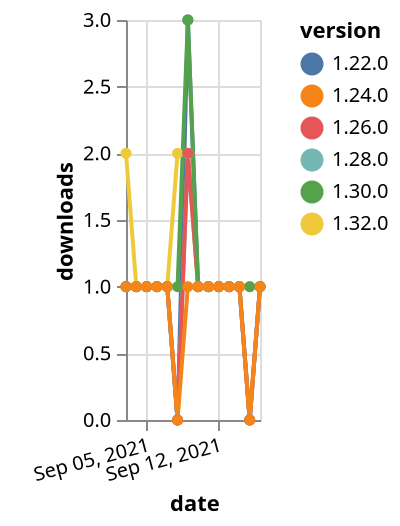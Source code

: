 {"$schema": "https://vega.github.io/schema/vega-lite/v5.json", "description": "A simple bar chart with embedded data.", "data": {"values": [{"date": "2021-09-03", "total": 116, "delta": 2, "version": "1.32.0"}, {"date": "2021-09-04", "total": 117, "delta": 1, "version": "1.32.0"}, {"date": "2021-09-05", "total": 118, "delta": 1, "version": "1.32.0"}, {"date": "2021-09-06", "total": 119, "delta": 1, "version": "1.32.0"}, {"date": "2021-09-07", "total": 120, "delta": 1, "version": "1.32.0"}, {"date": "2021-09-08", "total": 122, "delta": 2, "version": "1.32.0"}, {"date": "2021-09-09", "total": 124, "delta": 2, "version": "1.32.0"}, {"date": "2021-09-10", "total": 125, "delta": 1, "version": "1.32.0"}, {"date": "2021-09-11", "total": 126, "delta": 1, "version": "1.32.0"}, {"date": "2021-09-12", "total": 127, "delta": 1, "version": "1.32.0"}, {"date": "2021-09-13", "total": 128, "delta": 1, "version": "1.32.0"}, {"date": "2021-09-14", "total": 129, "delta": 1, "version": "1.32.0"}, {"date": "2021-09-15", "total": 130, "delta": 1, "version": "1.32.0"}, {"date": "2021-09-16", "total": 131, "delta": 1, "version": "1.32.0"}, {"date": "2021-09-03", "total": 218, "delta": 1, "version": "1.22.0"}, {"date": "2021-09-04", "total": 219, "delta": 1, "version": "1.22.0"}, {"date": "2021-09-05", "total": 220, "delta": 1, "version": "1.22.0"}, {"date": "2021-09-06", "total": 221, "delta": 1, "version": "1.22.0"}, {"date": "2021-09-07", "total": 222, "delta": 1, "version": "1.22.0"}, {"date": "2021-09-08", "total": 222, "delta": 0, "version": "1.22.0"}, {"date": "2021-09-09", "total": 225, "delta": 3, "version": "1.22.0"}, {"date": "2021-09-10", "total": 226, "delta": 1, "version": "1.22.0"}, {"date": "2021-09-11", "total": 227, "delta": 1, "version": "1.22.0"}, {"date": "2021-09-12", "total": 228, "delta": 1, "version": "1.22.0"}, {"date": "2021-09-13", "total": 229, "delta": 1, "version": "1.22.0"}, {"date": "2021-09-14", "total": 230, "delta": 1, "version": "1.22.0"}, {"date": "2021-09-15", "total": 230, "delta": 0, "version": "1.22.0"}, {"date": "2021-09-16", "total": 231, "delta": 1, "version": "1.22.0"}, {"date": "2021-09-03", "total": 139, "delta": 1, "version": "1.28.0"}, {"date": "2021-09-04", "total": 140, "delta": 1, "version": "1.28.0"}, {"date": "2021-09-05", "total": 141, "delta": 1, "version": "1.28.0"}, {"date": "2021-09-06", "total": 142, "delta": 1, "version": "1.28.0"}, {"date": "2021-09-07", "total": 143, "delta": 1, "version": "1.28.0"}, {"date": "2021-09-08", "total": 143, "delta": 0, "version": "1.28.0"}, {"date": "2021-09-09", "total": 145, "delta": 2, "version": "1.28.0"}, {"date": "2021-09-10", "total": 146, "delta": 1, "version": "1.28.0"}, {"date": "2021-09-11", "total": 147, "delta": 1, "version": "1.28.0"}, {"date": "2021-09-12", "total": 148, "delta": 1, "version": "1.28.0"}, {"date": "2021-09-13", "total": 149, "delta": 1, "version": "1.28.0"}, {"date": "2021-09-14", "total": 150, "delta": 1, "version": "1.28.0"}, {"date": "2021-09-15", "total": 150, "delta": 0, "version": "1.28.0"}, {"date": "2021-09-16", "total": 151, "delta": 1, "version": "1.28.0"}, {"date": "2021-09-03", "total": 178, "delta": 1, "version": "1.26.0"}, {"date": "2021-09-04", "total": 179, "delta": 1, "version": "1.26.0"}, {"date": "2021-09-05", "total": 180, "delta": 1, "version": "1.26.0"}, {"date": "2021-09-06", "total": 181, "delta": 1, "version": "1.26.0"}, {"date": "2021-09-07", "total": 182, "delta": 1, "version": "1.26.0"}, {"date": "2021-09-08", "total": 182, "delta": 0, "version": "1.26.0"}, {"date": "2021-09-09", "total": 184, "delta": 2, "version": "1.26.0"}, {"date": "2021-09-10", "total": 185, "delta": 1, "version": "1.26.0"}, {"date": "2021-09-11", "total": 186, "delta": 1, "version": "1.26.0"}, {"date": "2021-09-12", "total": 187, "delta": 1, "version": "1.26.0"}, {"date": "2021-09-13", "total": 188, "delta": 1, "version": "1.26.0"}, {"date": "2021-09-14", "total": 189, "delta": 1, "version": "1.26.0"}, {"date": "2021-09-15", "total": 189, "delta": 0, "version": "1.26.0"}, {"date": "2021-09-16", "total": 190, "delta": 1, "version": "1.26.0"}, {"date": "2021-09-03", "total": 158, "delta": 1, "version": "1.30.0"}, {"date": "2021-09-04", "total": 159, "delta": 1, "version": "1.30.0"}, {"date": "2021-09-05", "total": 160, "delta": 1, "version": "1.30.0"}, {"date": "2021-09-06", "total": 161, "delta": 1, "version": "1.30.0"}, {"date": "2021-09-07", "total": 162, "delta": 1, "version": "1.30.0"}, {"date": "2021-09-08", "total": 163, "delta": 1, "version": "1.30.0"}, {"date": "2021-09-09", "total": 166, "delta": 3, "version": "1.30.0"}, {"date": "2021-09-10", "total": 167, "delta": 1, "version": "1.30.0"}, {"date": "2021-09-11", "total": 168, "delta": 1, "version": "1.30.0"}, {"date": "2021-09-12", "total": 169, "delta": 1, "version": "1.30.0"}, {"date": "2021-09-13", "total": 170, "delta": 1, "version": "1.30.0"}, {"date": "2021-09-14", "total": 171, "delta": 1, "version": "1.30.0"}, {"date": "2021-09-15", "total": 172, "delta": 1, "version": "1.30.0"}, {"date": "2021-09-16", "total": 173, "delta": 1, "version": "1.30.0"}, {"date": "2021-09-03", "total": 182, "delta": 1, "version": "1.24.0"}, {"date": "2021-09-04", "total": 183, "delta": 1, "version": "1.24.0"}, {"date": "2021-09-05", "total": 184, "delta": 1, "version": "1.24.0"}, {"date": "2021-09-06", "total": 185, "delta": 1, "version": "1.24.0"}, {"date": "2021-09-07", "total": 186, "delta": 1, "version": "1.24.0"}, {"date": "2021-09-08", "total": 186, "delta": 0, "version": "1.24.0"}, {"date": "2021-09-09", "total": 187, "delta": 1, "version": "1.24.0"}, {"date": "2021-09-10", "total": 188, "delta": 1, "version": "1.24.0"}, {"date": "2021-09-11", "total": 189, "delta": 1, "version": "1.24.0"}, {"date": "2021-09-12", "total": 190, "delta": 1, "version": "1.24.0"}, {"date": "2021-09-13", "total": 191, "delta": 1, "version": "1.24.0"}, {"date": "2021-09-14", "total": 192, "delta": 1, "version": "1.24.0"}, {"date": "2021-09-15", "total": 192, "delta": 0, "version": "1.24.0"}, {"date": "2021-09-16", "total": 193, "delta": 1, "version": "1.24.0"}]}, "width": "container", "mark": {"type": "line", "point": {"filled": true}}, "encoding": {"x": {"field": "date", "type": "temporal", "timeUnit": "yearmonthdate", "title": "date", "axis": {"labelAngle": -15}}, "y": {"field": "delta", "type": "quantitative", "title": "downloads"}, "color": {"field": "version", "type": "nominal"}, "tooltip": {"field": "delta"}}}